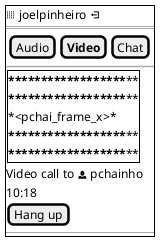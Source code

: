@startsalt
{+
  <&grid-four-up> joelpinheiro <&account-logout>
  ==
  {
  {[Audio] | [<b>Video] | [Chat]}
  ~~
  {+********************************************************************************************
  ********************************************************************************************
   *<pchai_frame_x>*
   ********************************************************************************************
    ********************************************************************************************}
  }
  Video call to <&person> pchainho
    10:18
  [Hang up]
  --
}
@endsalt
